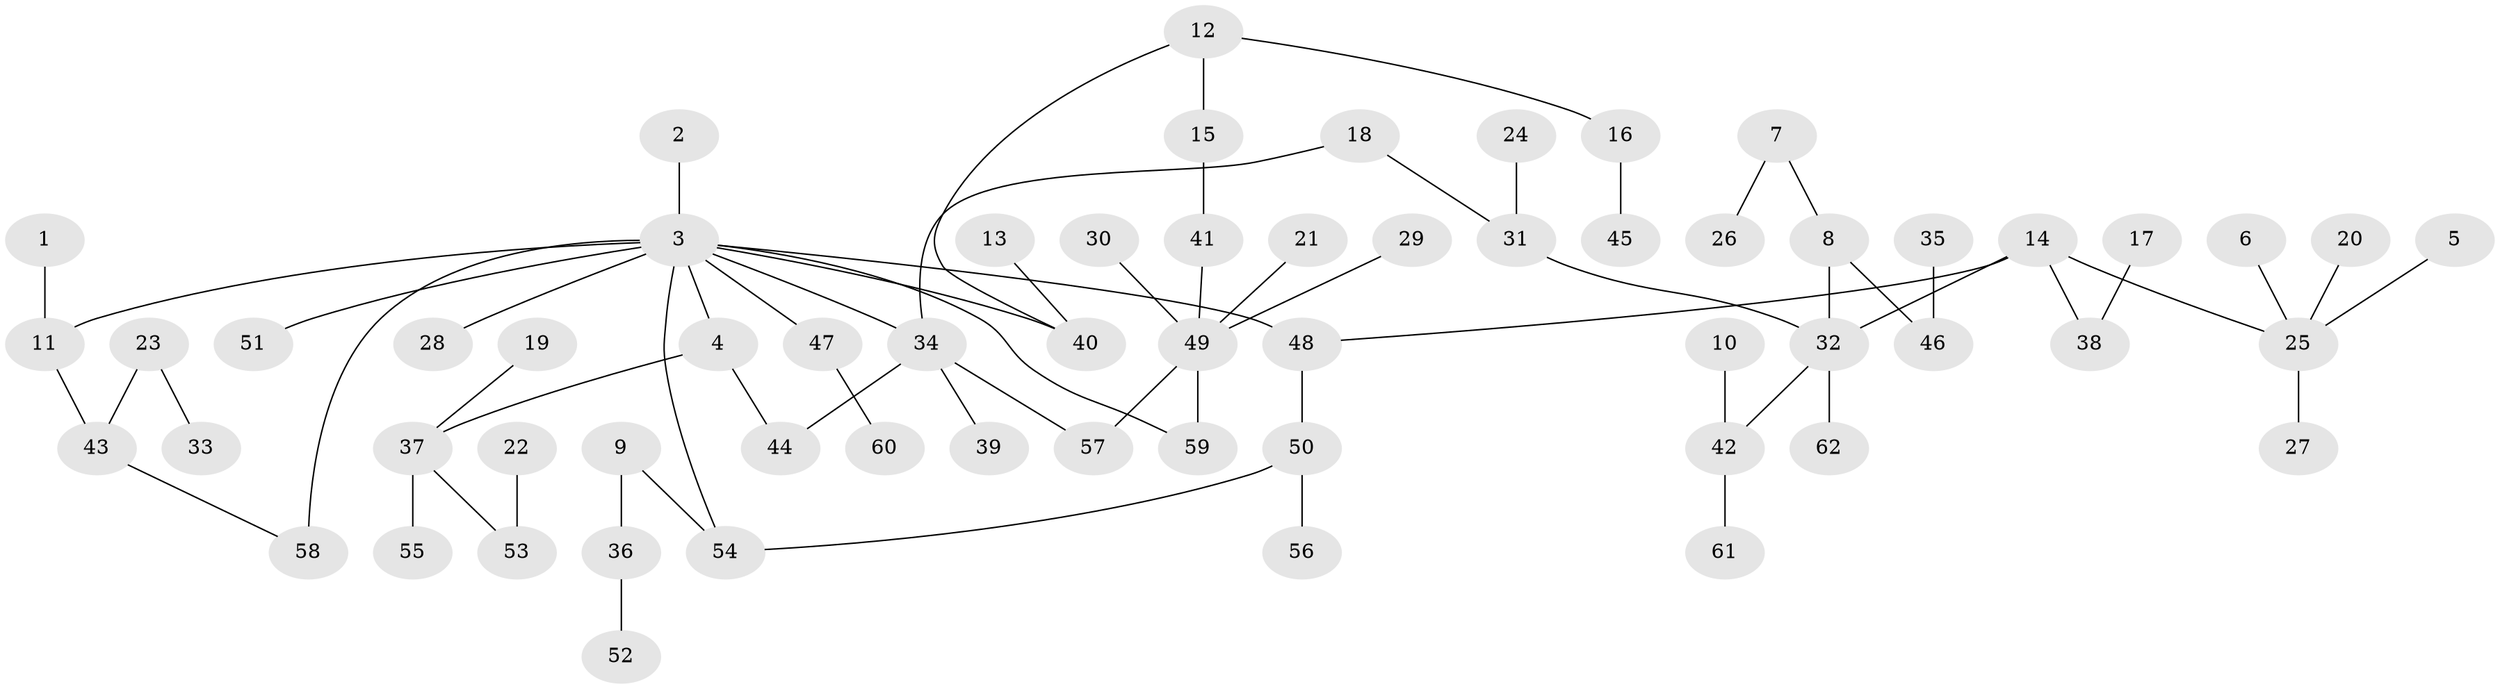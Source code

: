 // original degree distribution, {7: 0.008130081300813009, 5: 0.04878048780487805, 3: 0.13821138211382114, 1: 0.43902439024390244, 4: 0.07317073170731707, 6: 0.016260162601626018, 2: 0.2764227642276423}
// Generated by graph-tools (version 1.1) at 2025/49/03/09/25 03:49:20]
// undirected, 62 vertices, 67 edges
graph export_dot {
graph [start="1"]
  node [color=gray90,style=filled];
  1;
  2;
  3;
  4;
  5;
  6;
  7;
  8;
  9;
  10;
  11;
  12;
  13;
  14;
  15;
  16;
  17;
  18;
  19;
  20;
  21;
  22;
  23;
  24;
  25;
  26;
  27;
  28;
  29;
  30;
  31;
  32;
  33;
  34;
  35;
  36;
  37;
  38;
  39;
  40;
  41;
  42;
  43;
  44;
  45;
  46;
  47;
  48;
  49;
  50;
  51;
  52;
  53;
  54;
  55;
  56;
  57;
  58;
  59;
  60;
  61;
  62;
  1 -- 11 [weight=1.0];
  2 -- 3 [weight=1.0];
  3 -- 4 [weight=1.0];
  3 -- 11 [weight=1.0];
  3 -- 28 [weight=1.0];
  3 -- 34 [weight=1.0];
  3 -- 40 [weight=1.0];
  3 -- 47 [weight=1.0];
  3 -- 48 [weight=1.0];
  3 -- 51 [weight=1.0];
  3 -- 54 [weight=1.0];
  3 -- 58 [weight=2.0];
  3 -- 59 [weight=1.0];
  4 -- 37 [weight=1.0];
  4 -- 44 [weight=1.0];
  5 -- 25 [weight=1.0];
  6 -- 25 [weight=1.0];
  7 -- 8 [weight=1.0];
  7 -- 26 [weight=1.0];
  8 -- 32 [weight=1.0];
  8 -- 46 [weight=1.0];
  9 -- 36 [weight=1.0];
  9 -- 54 [weight=1.0];
  10 -- 42 [weight=1.0];
  11 -- 43 [weight=1.0];
  12 -- 15 [weight=1.0];
  12 -- 16 [weight=1.0];
  12 -- 40 [weight=1.0];
  13 -- 40 [weight=1.0];
  14 -- 25 [weight=1.0];
  14 -- 32 [weight=1.0];
  14 -- 38 [weight=1.0];
  14 -- 48 [weight=1.0];
  15 -- 41 [weight=1.0];
  16 -- 45 [weight=1.0];
  17 -- 38 [weight=1.0];
  18 -- 31 [weight=1.0];
  18 -- 34 [weight=1.0];
  19 -- 37 [weight=1.0];
  20 -- 25 [weight=1.0];
  21 -- 49 [weight=1.0];
  22 -- 53 [weight=1.0];
  23 -- 33 [weight=1.0];
  23 -- 43 [weight=1.0];
  24 -- 31 [weight=1.0];
  25 -- 27 [weight=1.0];
  29 -- 49 [weight=1.0];
  30 -- 49 [weight=1.0];
  31 -- 32 [weight=1.0];
  32 -- 42 [weight=1.0];
  32 -- 62 [weight=1.0];
  34 -- 39 [weight=1.0];
  34 -- 44 [weight=1.0];
  34 -- 57 [weight=1.0];
  35 -- 46 [weight=1.0];
  36 -- 52 [weight=1.0];
  37 -- 53 [weight=1.0];
  37 -- 55 [weight=1.0];
  41 -- 49 [weight=1.0];
  42 -- 61 [weight=1.0];
  43 -- 58 [weight=1.0];
  47 -- 60 [weight=1.0];
  48 -- 50 [weight=1.0];
  49 -- 57 [weight=1.0];
  49 -- 59 [weight=1.0];
  50 -- 54 [weight=1.0];
  50 -- 56 [weight=1.0];
}
